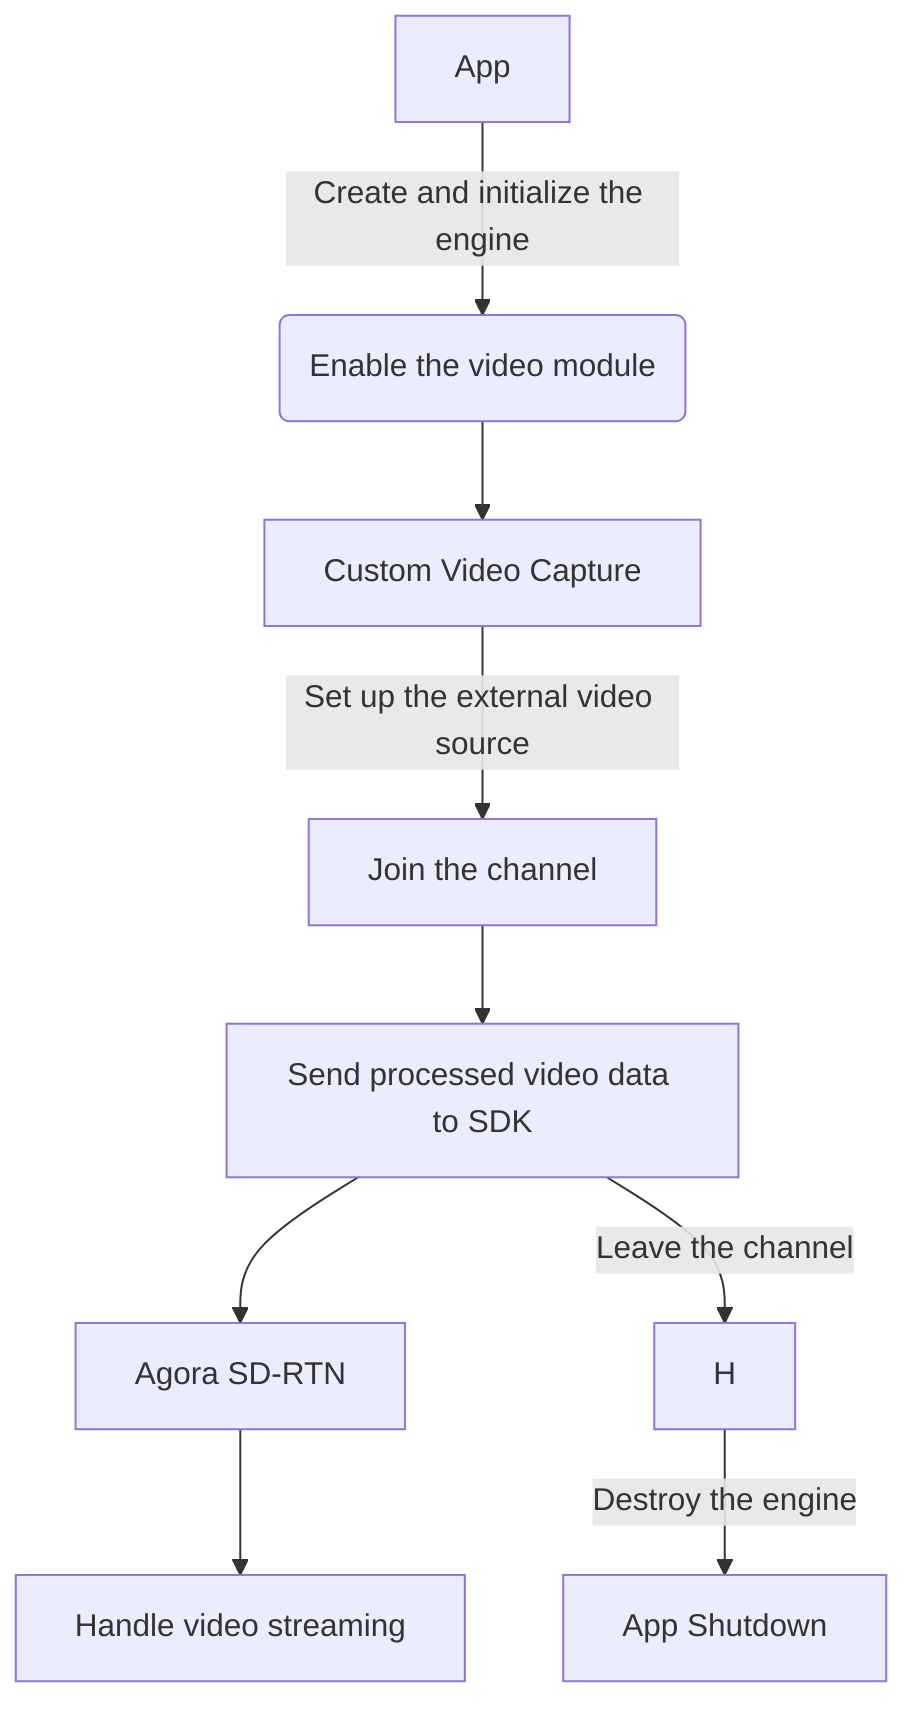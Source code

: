 flowchart TD
    A[App] -->|Create and initialize the engine| B(Enable the video module)
    B --> C[Custom Video Capture]
    C -->|Set up the external video source| D[Join the channel]
    D --> E[Send processed video data to SDK]
    E --> F[Agora SD-RTN]
    F --> G[Handle video streaming]
    E -->|Leave the channel| H
    H -->|Destroy the engine| I[App Shutdown]